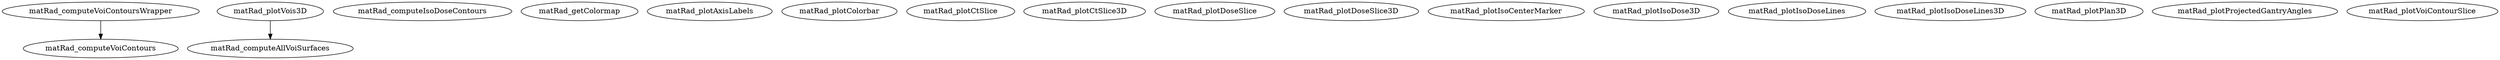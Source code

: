/* Created by mdot for Matlab */
digraph m2html {
  matRad_computeVoiContoursWrapper -> matRad_computeVoiContours;
  matRad_plotVois3D -> matRad_computeAllVoiSurfaces;

  matRad_computeAllVoiSurfaces [URL="matRad_computeAllVoiSurfaces.html"];
  matRad_computeIsoDoseContours [URL="matRad_computeIsoDoseContours.html"];
  matRad_computeVoiContours [URL="matRad_computeVoiContours.html"];
  matRad_computeVoiContoursWrapper [URL="matRad_computeVoiContoursWrapper.html"];
  matRad_getColormap [URL="matRad_getColormap.html"];
  matRad_plotAxisLabels [URL="matRad_plotAxisLabels.html"];
  matRad_plotColorbar [URL="matRad_plotColorbar.html"];
  matRad_plotCtSlice [URL="matRad_plotCtSlice.html"];
  matRad_plotCtSlice3D [URL="matRad_plotCtSlice3D.html"];
  matRad_plotDoseSlice [URL="matRad_plotDoseSlice.html"];
  matRad_plotDoseSlice3D [URL="matRad_plotDoseSlice3D.html"];
  matRad_plotIsoCenterMarker [URL="matRad_plotIsoCenterMarker.html"];
  matRad_plotIsoDose3D [URL="matRad_plotIsoDose3D.html"];
  matRad_plotIsoDoseLines [URL="matRad_plotIsoDoseLines.html"];
  matRad_plotIsoDoseLines3D [URL="matRad_plotIsoDoseLines3D.html"];
  matRad_plotPlan3D [URL="matRad_plotPlan3D.html"];
  matRad_plotProjectedGantryAngles [URL="matRad_plotProjectedGantryAngles.html"];
  matRad_plotVoiContourSlice [URL="matRad_plotVoiContourSlice.html"];
  matRad_plotVois3D [URL="matRad_plotVois3D.html"];
}